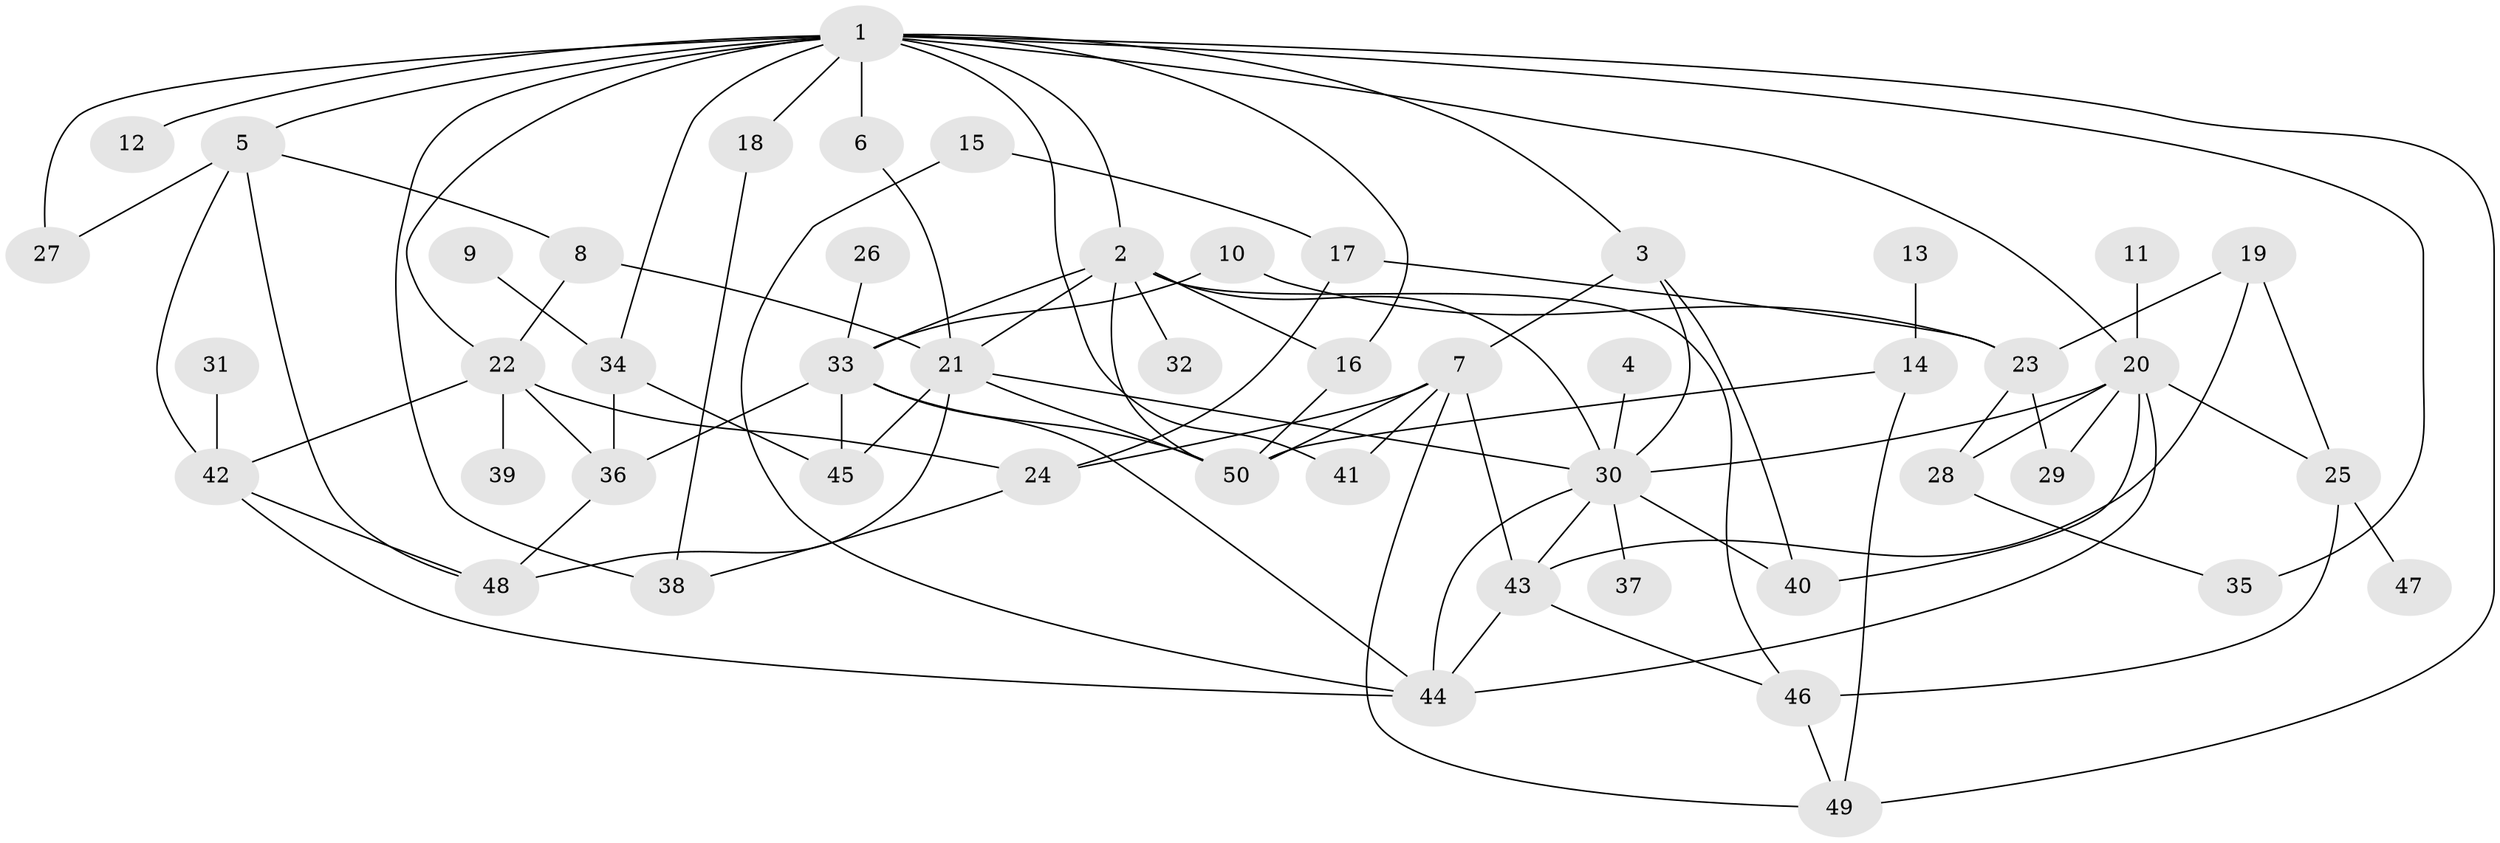 // original degree distribution, {8: 0.01, 6: 0.06, 9: 0.01, 4: 0.14, 3: 0.25, 5: 0.05, 1: 0.16, 2: 0.31, 7: 0.01}
// Generated by graph-tools (version 1.1) at 2025/48/03/06/25 01:48:57]
// undirected, 50 vertices, 92 edges
graph export_dot {
graph [start="1"]
  node [color=gray90,style=filled];
  1;
  2;
  3;
  4;
  5;
  6;
  7;
  8;
  9;
  10;
  11;
  12;
  13;
  14;
  15;
  16;
  17;
  18;
  19;
  20;
  21;
  22;
  23;
  24;
  25;
  26;
  27;
  28;
  29;
  30;
  31;
  32;
  33;
  34;
  35;
  36;
  37;
  38;
  39;
  40;
  41;
  42;
  43;
  44;
  45;
  46;
  47;
  48;
  49;
  50;
  1 -- 2 [weight=1.0];
  1 -- 3 [weight=1.0];
  1 -- 5 [weight=1.0];
  1 -- 6 [weight=1.0];
  1 -- 12 [weight=1.0];
  1 -- 16 [weight=1.0];
  1 -- 18 [weight=1.0];
  1 -- 20 [weight=1.0];
  1 -- 22 [weight=1.0];
  1 -- 27 [weight=1.0];
  1 -- 34 [weight=1.0];
  1 -- 35 [weight=1.0];
  1 -- 38 [weight=1.0];
  1 -- 41 [weight=1.0];
  1 -- 49 [weight=1.0];
  2 -- 16 [weight=1.0];
  2 -- 21 [weight=1.0];
  2 -- 30 [weight=1.0];
  2 -- 32 [weight=1.0];
  2 -- 33 [weight=1.0];
  2 -- 46 [weight=1.0];
  2 -- 50 [weight=1.0];
  3 -- 7 [weight=1.0];
  3 -- 30 [weight=1.0];
  3 -- 40 [weight=1.0];
  4 -- 30 [weight=1.0];
  5 -- 8 [weight=1.0];
  5 -- 27 [weight=1.0];
  5 -- 42 [weight=2.0];
  5 -- 48 [weight=1.0];
  6 -- 21 [weight=1.0];
  7 -- 24 [weight=1.0];
  7 -- 41 [weight=1.0];
  7 -- 43 [weight=1.0];
  7 -- 49 [weight=1.0];
  7 -- 50 [weight=1.0];
  8 -- 21 [weight=1.0];
  8 -- 22 [weight=1.0];
  9 -- 34 [weight=1.0];
  10 -- 23 [weight=1.0];
  10 -- 33 [weight=1.0];
  11 -- 20 [weight=1.0];
  13 -- 14 [weight=1.0];
  14 -- 49 [weight=1.0];
  14 -- 50 [weight=1.0];
  15 -- 17 [weight=1.0];
  15 -- 44 [weight=1.0];
  16 -- 50 [weight=1.0];
  17 -- 23 [weight=1.0];
  17 -- 24 [weight=1.0];
  18 -- 38 [weight=1.0];
  19 -- 23 [weight=1.0];
  19 -- 25 [weight=1.0];
  19 -- 43 [weight=1.0];
  20 -- 25 [weight=1.0];
  20 -- 28 [weight=2.0];
  20 -- 29 [weight=1.0];
  20 -- 30 [weight=1.0];
  20 -- 40 [weight=1.0];
  20 -- 44 [weight=1.0];
  21 -- 30 [weight=1.0];
  21 -- 45 [weight=1.0];
  21 -- 48 [weight=1.0];
  21 -- 50 [weight=1.0];
  22 -- 24 [weight=1.0];
  22 -- 36 [weight=1.0];
  22 -- 39 [weight=1.0];
  22 -- 42 [weight=1.0];
  23 -- 28 [weight=1.0];
  23 -- 29 [weight=1.0];
  24 -- 38 [weight=1.0];
  25 -- 46 [weight=2.0];
  25 -- 47 [weight=1.0];
  26 -- 33 [weight=1.0];
  28 -- 35 [weight=1.0];
  30 -- 37 [weight=1.0];
  30 -- 40 [weight=1.0];
  30 -- 43 [weight=1.0];
  30 -- 44 [weight=2.0];
  31 -- 42 [weight=1.0];
  33 -- 36 [weight=1.0];
  33 -- 44 [weight=1.0];
  33 -- 45 [weight=1.0];
  33 -- 50 [weight=1.0];
  34 -- 36 [weight=1.0];
  34 -- 45 [weight=1.0];
  36 -- 48 [weight=1.0];
  42 -- 44 [weight=1.0];
  42 -- 48 [weight=1.0];
  43 -- 44 [weight=1.0];
  43 -- 46 [weight=1.0];
  46 -- 49 [weight=1.0];
}
